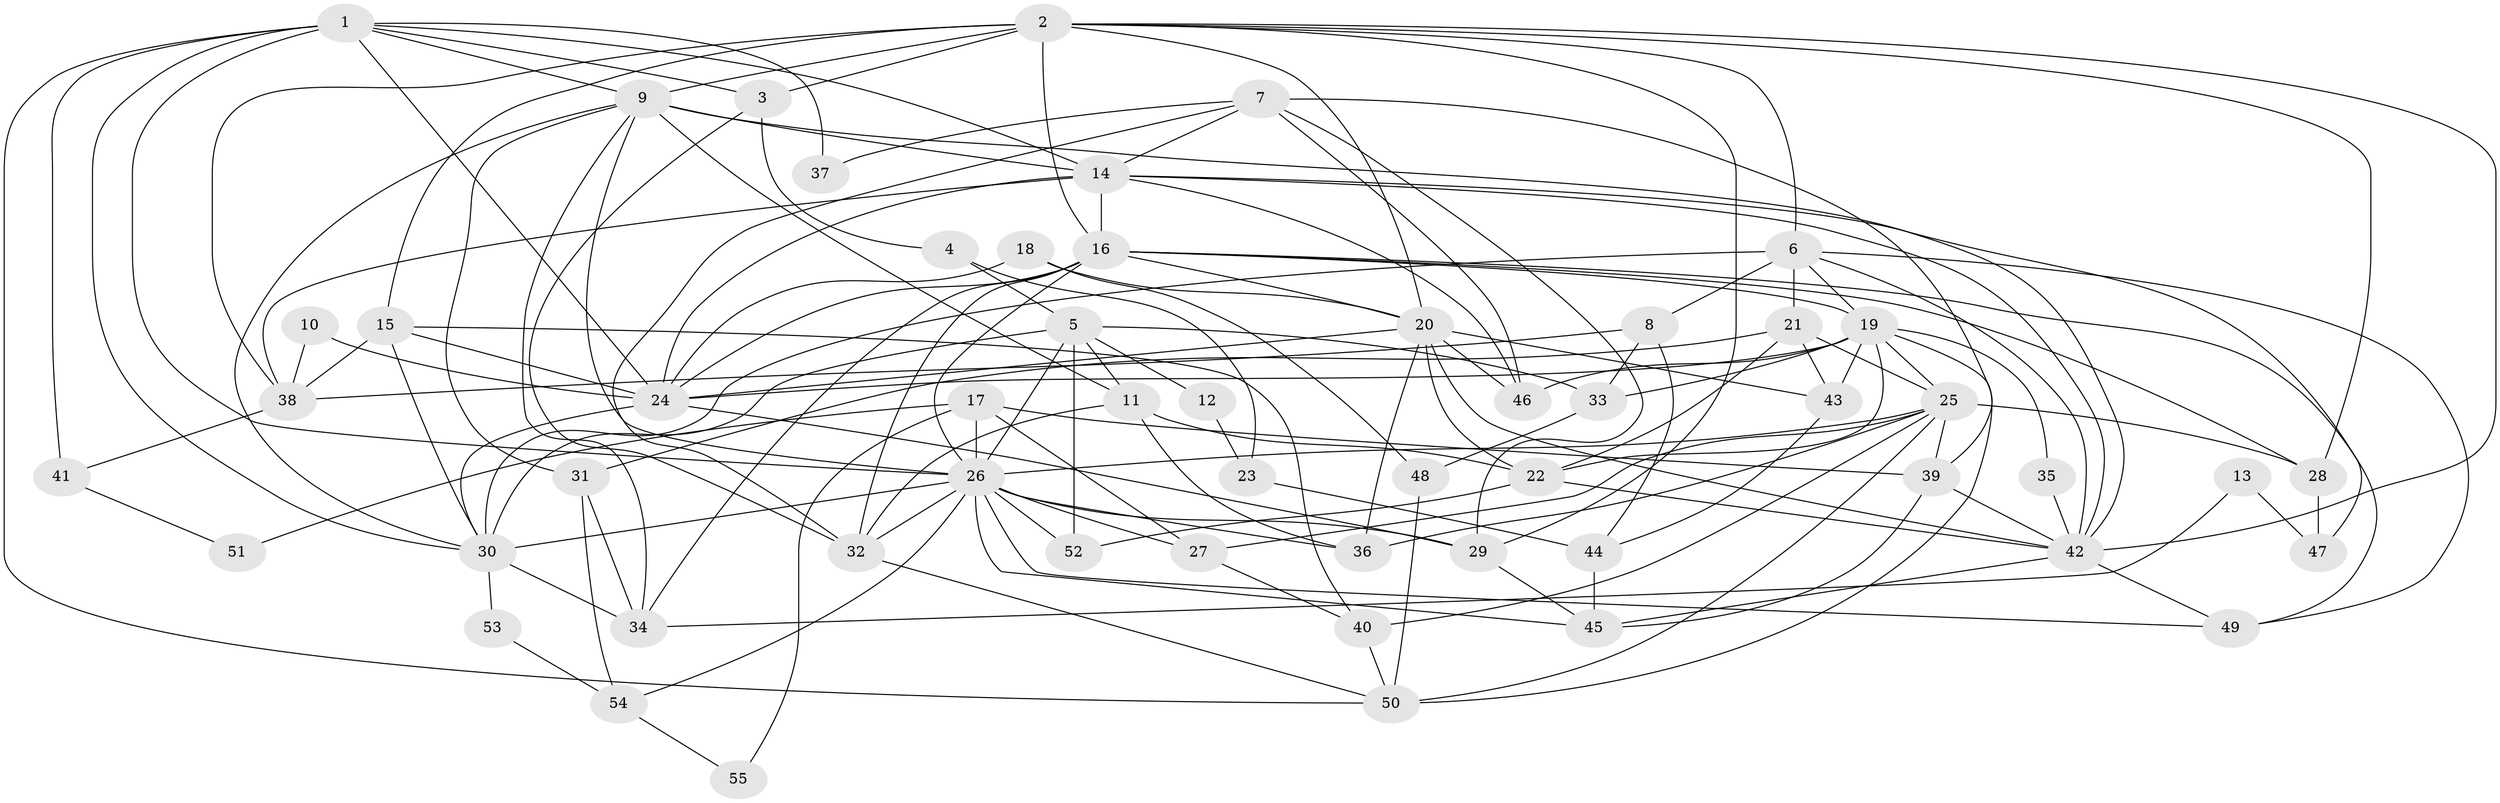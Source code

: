 // original degree distribution, {3: 0.22935779816513763, 5: 0.27522935779816515, 4: 0.30275229357798167, 2: 0.11926605504587157, 7: 0.045871559633027525, 6: 0.027522935779816515}
// Generated by graph-tools (version 1.1) at 2025/35/03/09/25 02:35:54]
// undirected, 55 vertices, 146 edges
graph export_dot {
graph [start="1"]
  node [color=gray90,style=filled];
  1;
  2;
  3;
  4;
  5;
  6;
  7;
  8;
  9;
  10;
  11;
  12;
  13;
  14;
  15;
  16;
  17;
  18;
  19;
  20;
  21;
  22;
  23;
  24;
  25;
  26;
  27;
  28;
  29;
  30;
  31;
  32;
  33;
  34;
  35;
  36;
  37;
  38;
  39;
  40;
  41;
  42;
  43;
  44;
  45;
  46;
  47;
  48;
  49;
  50;
  51;
  52;
  53;
  54;
  55;
  1 -- 3 [weight=1.0];
  1 -- 9 [weight=1.0];
  1 -- 14 [weight=1.0];
  1 -- 24 [weight=2.0];
  1 -- 26 [weight=1.0];
  1 -- 30 [weight=1.0];
  1 -- 37 [weight=1.0];
  1 -- 41 [weight=1.0];
  1 -- 50 [weight=1.0];
  2 -- 3 [weight=2.0];
  2 -- 6 [weight=1.0];
  2 -- 9 [weight=1.0];
  2 -- 15 [weight=2.0];
  2 -- 16 [weight=1.0];
  2 -- 20 [weight=2.0];
  2 -- 28 [weight=1.0];
  2 -- 29 [weight=1.0];
  2 -- 38 [weight=1.0];
  2 -- 42 [weight=1.0];
  3 -- 4 [weight=1.0];
  3 -- 32 [weight=1.0];
  4 -- 5 [weight=1.0];
  4 -- 23 [weight=1.0];
  5 -- 11 [weight=1.0];
  5 -- 12 [weight=1.0];
  5 -- 26 [weight=1.0];
  5 -- 30 [weight=2.0];
  5 -- 33 [weight=2.0];
  5 -- 52 [weight=1.0];
  6 -- 8 [weight=1.0];
  6 -- 19 [weight=1.0];
  6 -- 21 [weight=1.0];
  6 -- 30 [weight=1.0];
  6 -- 42 [weight=1.0];
  6 -- 49 [weight=1.0];
  7 -- 14 [weight=1.0];
  7 -- 29 [weight=1.0];
  7 -- 32 [weight=1.0];
  7 -- 37 [weight=1.0];
  7 -- 39 [weight=1.0];
  7 -- 46 [weight=1.0];
  8 -- 33 [weight=1.0];
  8 -- 38 [weight=1.0];
  8 -- 44 [weight=1.0];
  9 -- 11 [weight=1.0];
  9 -- 14 [weight=2.0];
  9 -- 26 [weight=2.0];
  9 -- 30 [weight=1.0];
  9 -- 31 [weight=1.0];
  9 -- 34 [weight=1.0];
  9 -- 42 [weight=1.0];
  10 -- 24 [weight=1.0];
  10 -- 38 [weight=1.0];
  11 -- 22 [weight=1.0];
  11 -- 32 [weight=1.0];
  11 -- 36 [weight=1.0];
  12 -- 23 [weight=1.0];
  13 -- 34 [weight=1.0];
  13 -- 47 [weight=1.0];
  14 -- 16 [weight=2.0];
  14 -- 24 [weight=1.0];
  14 -- 38 [weight=1.0];
  14 -- 42 [weight=1.0];
  14 -- 46 [weight=1.0];
  14 -- 47 [weight=1.0];
  15 -- 24 [weight=1.0];
  15 -- 30 [weight=1.0];
  15 -- 38 [weight=1.0];
  15 -- 40 [weight=1.0];
  16 -- 19 [weight=1.0];
  16 -- 20 [weight=1.0];
  16 -- 24 [weight=1.0];
  16 -- 26 [weight=1.0];
  16 -- 28 [weight=1.0];
  16 -- 32 [weight=3.0];
  16 -- 34 [weight=1.0];
  16 -- 49 [weight=1.0];
  17 -- 26 [weight=1.0];
  17 -- 27 [weight=1.0];
  17 -- 39 [weight=1.0];
  17 -- 51 [weight=1.0];
  17 -- 55 [weight=1.0];
  18 -- 20 [weight=2.0];
  18 -- 24 [weight=1.0];
  18 -- 48 [weight=1.0];
  19 -- 22 [weight=1.0];
  19 -- 24 [weight=1.0];
  19 -- 25 [weight=1.0];
  19 -- 33 [weight=1.0];
  19 -- 35 [weight=1.0];
  19 -- 43 [weight=1.0];
  19 -- 46 [weight=1.0];
  19 -- 50 [weight=1.0];
  20 -- 22 [weight=3.0];
  20 -- 24 [weight=1.0];
  20 -- 36 [weight=1.0];
  20 -- 42 [weight=1.0];
  20 -- 43 [weight=1.0];
  20 -- 46 [weight=1.0];
  21 -- 22 [weight=1.0];
  21 -- 25 [weight=1.0];
  21 -- 31 [weight=1.0];
  21 -- 43 [weight=1.0];
  22 -- 42 [weight=1.0];
  22 -- 52 [weight=1.0];
  23 -- 44 [weight=1.0];
  24 -- 29 [weight=1.0];
  24 -- 30 [weight=1.0];
  25 -- 26 [weight=1.0];
  25 -- 27 [weight=1.0];
  25 -- 28 [weight=1.0];
  25 -- 36 [weight=1.0];
  25 -- 39 [weight=1.0];
  25 -- 40 [weight=2.0];
  25 -- 50 [weight=1.0];
  26 -- 27 [weight=1.0];
  26 -- 29 [weight=1.0];
  26 -- 30 [weight=1.0];
  26 -- 32 [weight=1.0];
  26 -- 36 [weight=1.0];
  26 -- 45 [weight=1.0];
  26 -- 49 [weight=1.0];
  26 -- 52 [weight=1.0];
  26 -- 54 [weight=1.0];
  27 -- 40 [weight=1.0];
  28 -- 47 [weight=1.0];
  29 -- 45 [weight=1.0];
  30 -- 34 [weight=1.0];
  30 -- 53 [weight=1.0];
  31 -- 34 [weight=1.0];
  31 -- 54 [weight=1.0];
  32 -- 50 [weight=1.0];
  33 -- 48 [weight=1.0];
  35 -- 42 [weight=1.0];
  38 -- 41 [weight=1.0];
  39 -- 42 [weight=1.0];
  39 -- 45 [weight=1.0];
  40 -- 50 [weight=1.0];
  41 -- 51 [weight=1.0];
  42 -- 45 [weight=1.0];
  42 -- 49 [weight=1.0];
  43 -- 44 [weight=1.0];
  44 -- 45 [weight=1.0];
  48 -- 50 [weight=1.0];
  53 -- 54 [weight=1.0];
  54 -- 55 [weight=1.0];
}
